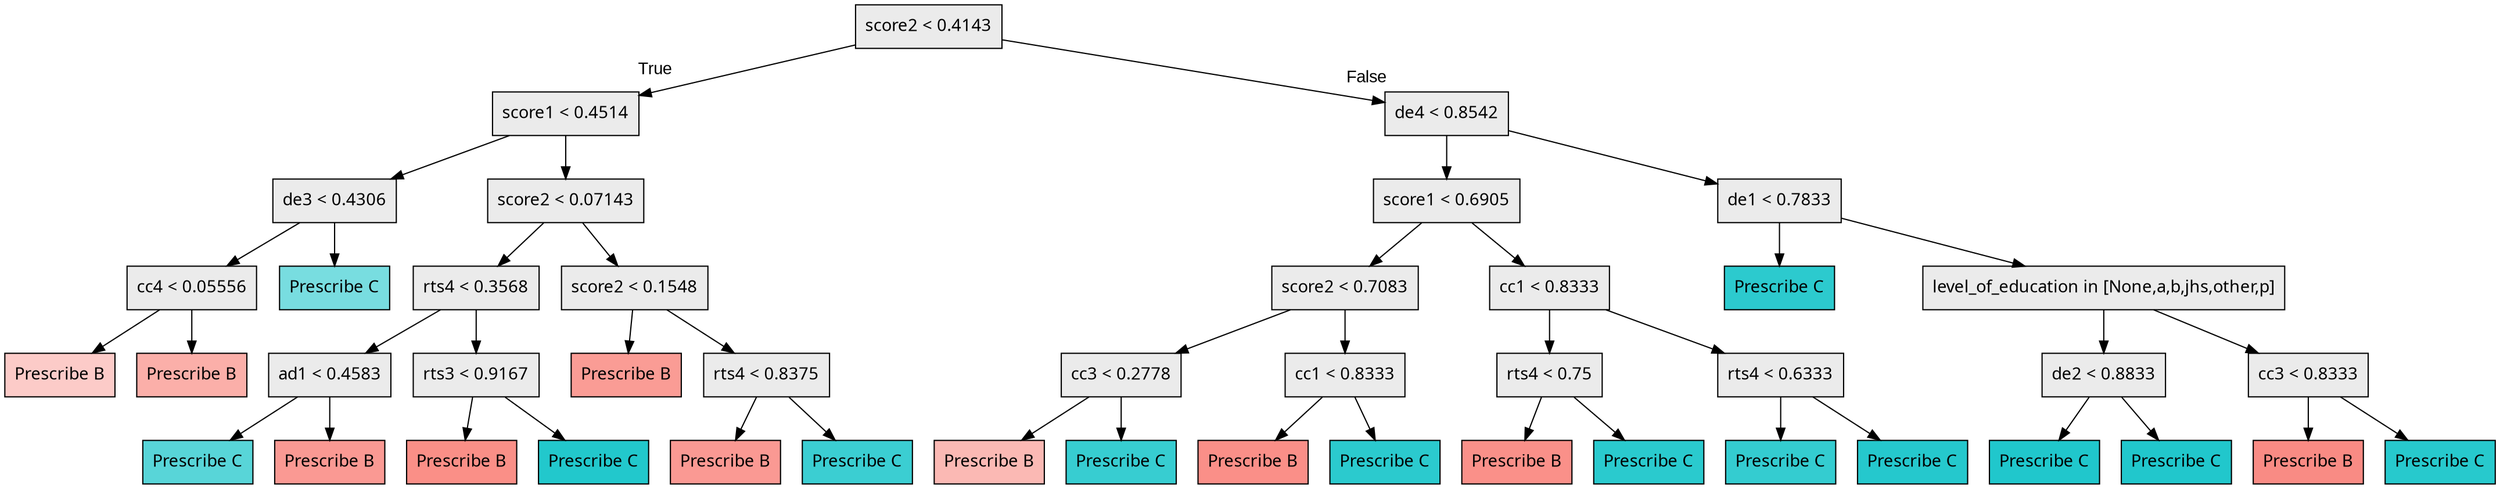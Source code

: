 digraph "G" {
1 [fillcolor="#EBEBEB", fontname="bold arial", label="score2 &lt; 0.4143", shape=box, style="filled"];
2 [fillcolor="#EBEBEB", fontname="bold arial", label="score1 &lt; 0.4514", shape=box, style="filled"];
3 [fillcolor="#EBEBEB", fontname="bold arial", label="de3 &lt; 0.4306", shape=box, style="filled"];
4 [fillcolor="#EBEBEB", fontname="bold arial", label="cc4 &lt; 0.05556", shape=box, style="filled"];
5 [color=black, fillcolor="#F8766D60", fontname="bold arial", label="Prescribe B", shape=box, style="filled"];
6 [color=black, fillcolor="#F8766D95", fontname="bold arial", label="Prescribe B", shape=box, style="filled"];
7 [color=black, fillcolor="#00BFC487", fontname="bold arial", label="Prescribe C", shape=box, style="filled"];
8 [fillcolor="#EBEBEB", fontname="bold arial", label="score2 &lt; 0.07143", shape=box, style="filled"];
9 [fillcolor="#EBEBEB", fontname="bold arial", label="rts4 &lt; 0.3568", shape=box, style="filled"];
10 [fillcolor="#EBEBEB", fontname="bold arial", label="ad1 &lt; 0.4583", shape=box, style="filled"];
11 [color=black, fillcolor="#00BFC4a7", fontname="bold arial", label="Prescribe C", shape=box, style="filled"];
12 [color=black, fillcolor="#F8766Dbd", fontname="bold arial", label="Prescribe B", shape=box, style="filled"];
13 [fillcolor="#EBEBEB", fontname="bold arial", label="rts3 &lt; 0.9167", shape=box, style="filled"];
14 [color=black, fillcolor="#F8766Dd1", fontname="bold arial", label="Prescribe B", shape=box, style="filled"];
15 [color=black, fillcolor="#00BFC4dd", fontname="bold arial", label="Prescribe C", shape=box, style="filled"];
16 [fillcolor="#EBEBEB", fontname="bold arial", label="score2 &lt; 0.1548", shape=box, style="filled"];
17 [color=black, fillcolor="#F8766Db8", fontname="bold arial", label="Prescribe B", shape=box, style="filled"];
18 [fillcolor="#EBEBEB", fontname="bold arial", label="rts4 &lt; 0.8375", shape=box, style="filled"];
19 [color=black, fillcolor="#F8766Dbd", fontname="bold arial", label="Prescribe B", shape=box, style="filled"];
20 [color=black, fillcolor="#00BFC4c4", fontname="bold arial", label="Prescribe C", shape=box, style="filled"];
21 [fillcolor="#EBEBEB", fontname="bold arial", label="de4 &lt; 0.8542", shape=box, style="filled"];
22 [fillcolor="#EBEBEB", fontname="bold arial", label="score1 &lt; 0.6905", shape=box, style="filled"];
23 [fillcolor="#EBEBEB", fontname="bold arial", label="score2 &lt; 0.7083", shape=box, style="filled"];
24 [fillcolor="#EBEBEB", fontname="bold arial", label="cc3 &lt; 0.2778", shape=box, style="filled"];
25 [color=black, fillcolor="#F8766D82", fontname="bold arial", label="Prescribe B", shape=box, style="filled"];
26 [color=black, fillcolor="#00BFC4c8", fontname="bold arial", label="Prescribe C", shape=box, style="filled"];
27 [fillcolor="#EBEBEB", fontname="bold arial", label="cc1 &lt; 0.8333", shape=box, style="filled"];
28 [color=black, fillcolor="#F8766Dd0", fontname="bold arial", label="Prescribe B", shape=box, style="filled"];
29 [color=black, fillcolor="#00BFC4d4", fontname="bold arial", label="Prescribe C", shape=box, style="filled"];
30 [fillcolor="#EBEBEB", fontname="bold arial", label="cc1 &lt; 0.8333", shape=box, style="filled"];
31 [fillcolor="#EBEBEB", fontname="bold arial", label="rts4 &lt; 0.75", shape=box, style="filled"];
32 [color=black, fillcolor="#F8766Dce", fontname="bold arial", label="Prescribe B", shape=box, style="filled"];
33 [color=black, fillcolor="#00BFC4d5", fontname="bold arial", label="Prescribe C", shape=box, style="filled"];
34 [fillcolor="#EBEBEB", fontname="bold arial", label="rts4 &lt; 0.6333", shape=box, style="filled"];
35 [color=black, fillcolor="#00BFC4cb", fontname="bold arial", label="Prescribe C", shape=box, style="filled"];
36 [color=black, fillcolor="#00BFC4da", fontname="bold arial", label="Prescribe C", shape=box, style="filled"];
37 [fillcolor="#EBEBEB", fontname="bold arial", label="de1 &lt; 0.7833", shape=box, style="filled"];
38 [color=black, fillcolor="#00BFC4d3", fontname="bold arial", label="Prescribe C", shape=box, style="filled"];
39 [fillcolor="#EBEBEB", fontname="bold arial", label="level_of_education in [None,a,b,jhs,other,p]", shape=box, style="filled"];
40 [fillcolor="#EBEBEB", fontname="bold arial", label="de2 &lt; 0.8833", shape=box, style="filled"];
41 [color=black, fillcolor="#00BFC4df", fontname="bold arial", label="Prescribe C", shape=box, style="filled"];
42 [color=black, fillcolor="#00BFC4de", fontname="bold arial", label="Prescribe C", shape=box, style="filled"];
43 [fillcolor="#EBEBEB", fontname="bold arial", label="cc3 &lt; 0.8333", shape=box, style="filled"];
44 [color=black, fillcolor="#F8766Dd7", fontname="bold arial", label="Prescribe B", shape=box, style="filled"];
45 [color=black, fillcolor="#00BFC4d8", fontname="bold arial", label="Prescribe C", shape=box, style="filled"];
1 -> 2  [fontname="arial", headlabel="True", key=0, labelangle=45, labeldistance="2.5"];
1 -> 21  [fontname="arial", headlabel="False", key=0, labelangle="-45", labeldistance="2.5"];
2 -> 3  [key=0];
2 -> 8  [key=0];
3 -> 4  [key=0];
3 -> 7  [key=0];
4 -> 5  [key=0];
4 -> 6  [key=0];
8 -> 9  [key=0];
8 -> 16  [key=0];
9 -> 10  [key=0];
9 -> 13  [key=0];
10 -> 11  [key=0];
10 -> 12  [key=0];
13 -> 14  [key=0];
13 -> 15  [key=0];
16 -> 17  [key=0];
16 -> 18  [key=0];
18 -> 19  [key=0];
18 -> 20  [key=0];
21 -> 22  [key=0];
21 -> 37  [key=0];
22 -> 23  [key=0];
22 -> 30  [key=0];
23 -> 24  [key=0];
23 -> 27  [key=0];
24 -> 25  [key=0];
24 -> 26  [key=0];
27 -> 28  [key=0];
27 -> 29  [key=0];
30 -> 31  [key=0];
30 -> 34  [key=0];
31 -> 32  [key=0];
31 -> 33  [key=0];
34 -> 35  [key=0];
34 -> 36  [key=0];
37 -> 38  [key=0];
37 -> 39  [key=0];
39 -> 40  [key=0];
39 -> 43  [key=0];
40 -> 41  [key=0];
40 -> 42  [key=0];
43 -> 44  [key=0];
43 -> 45  [key=0];
}
